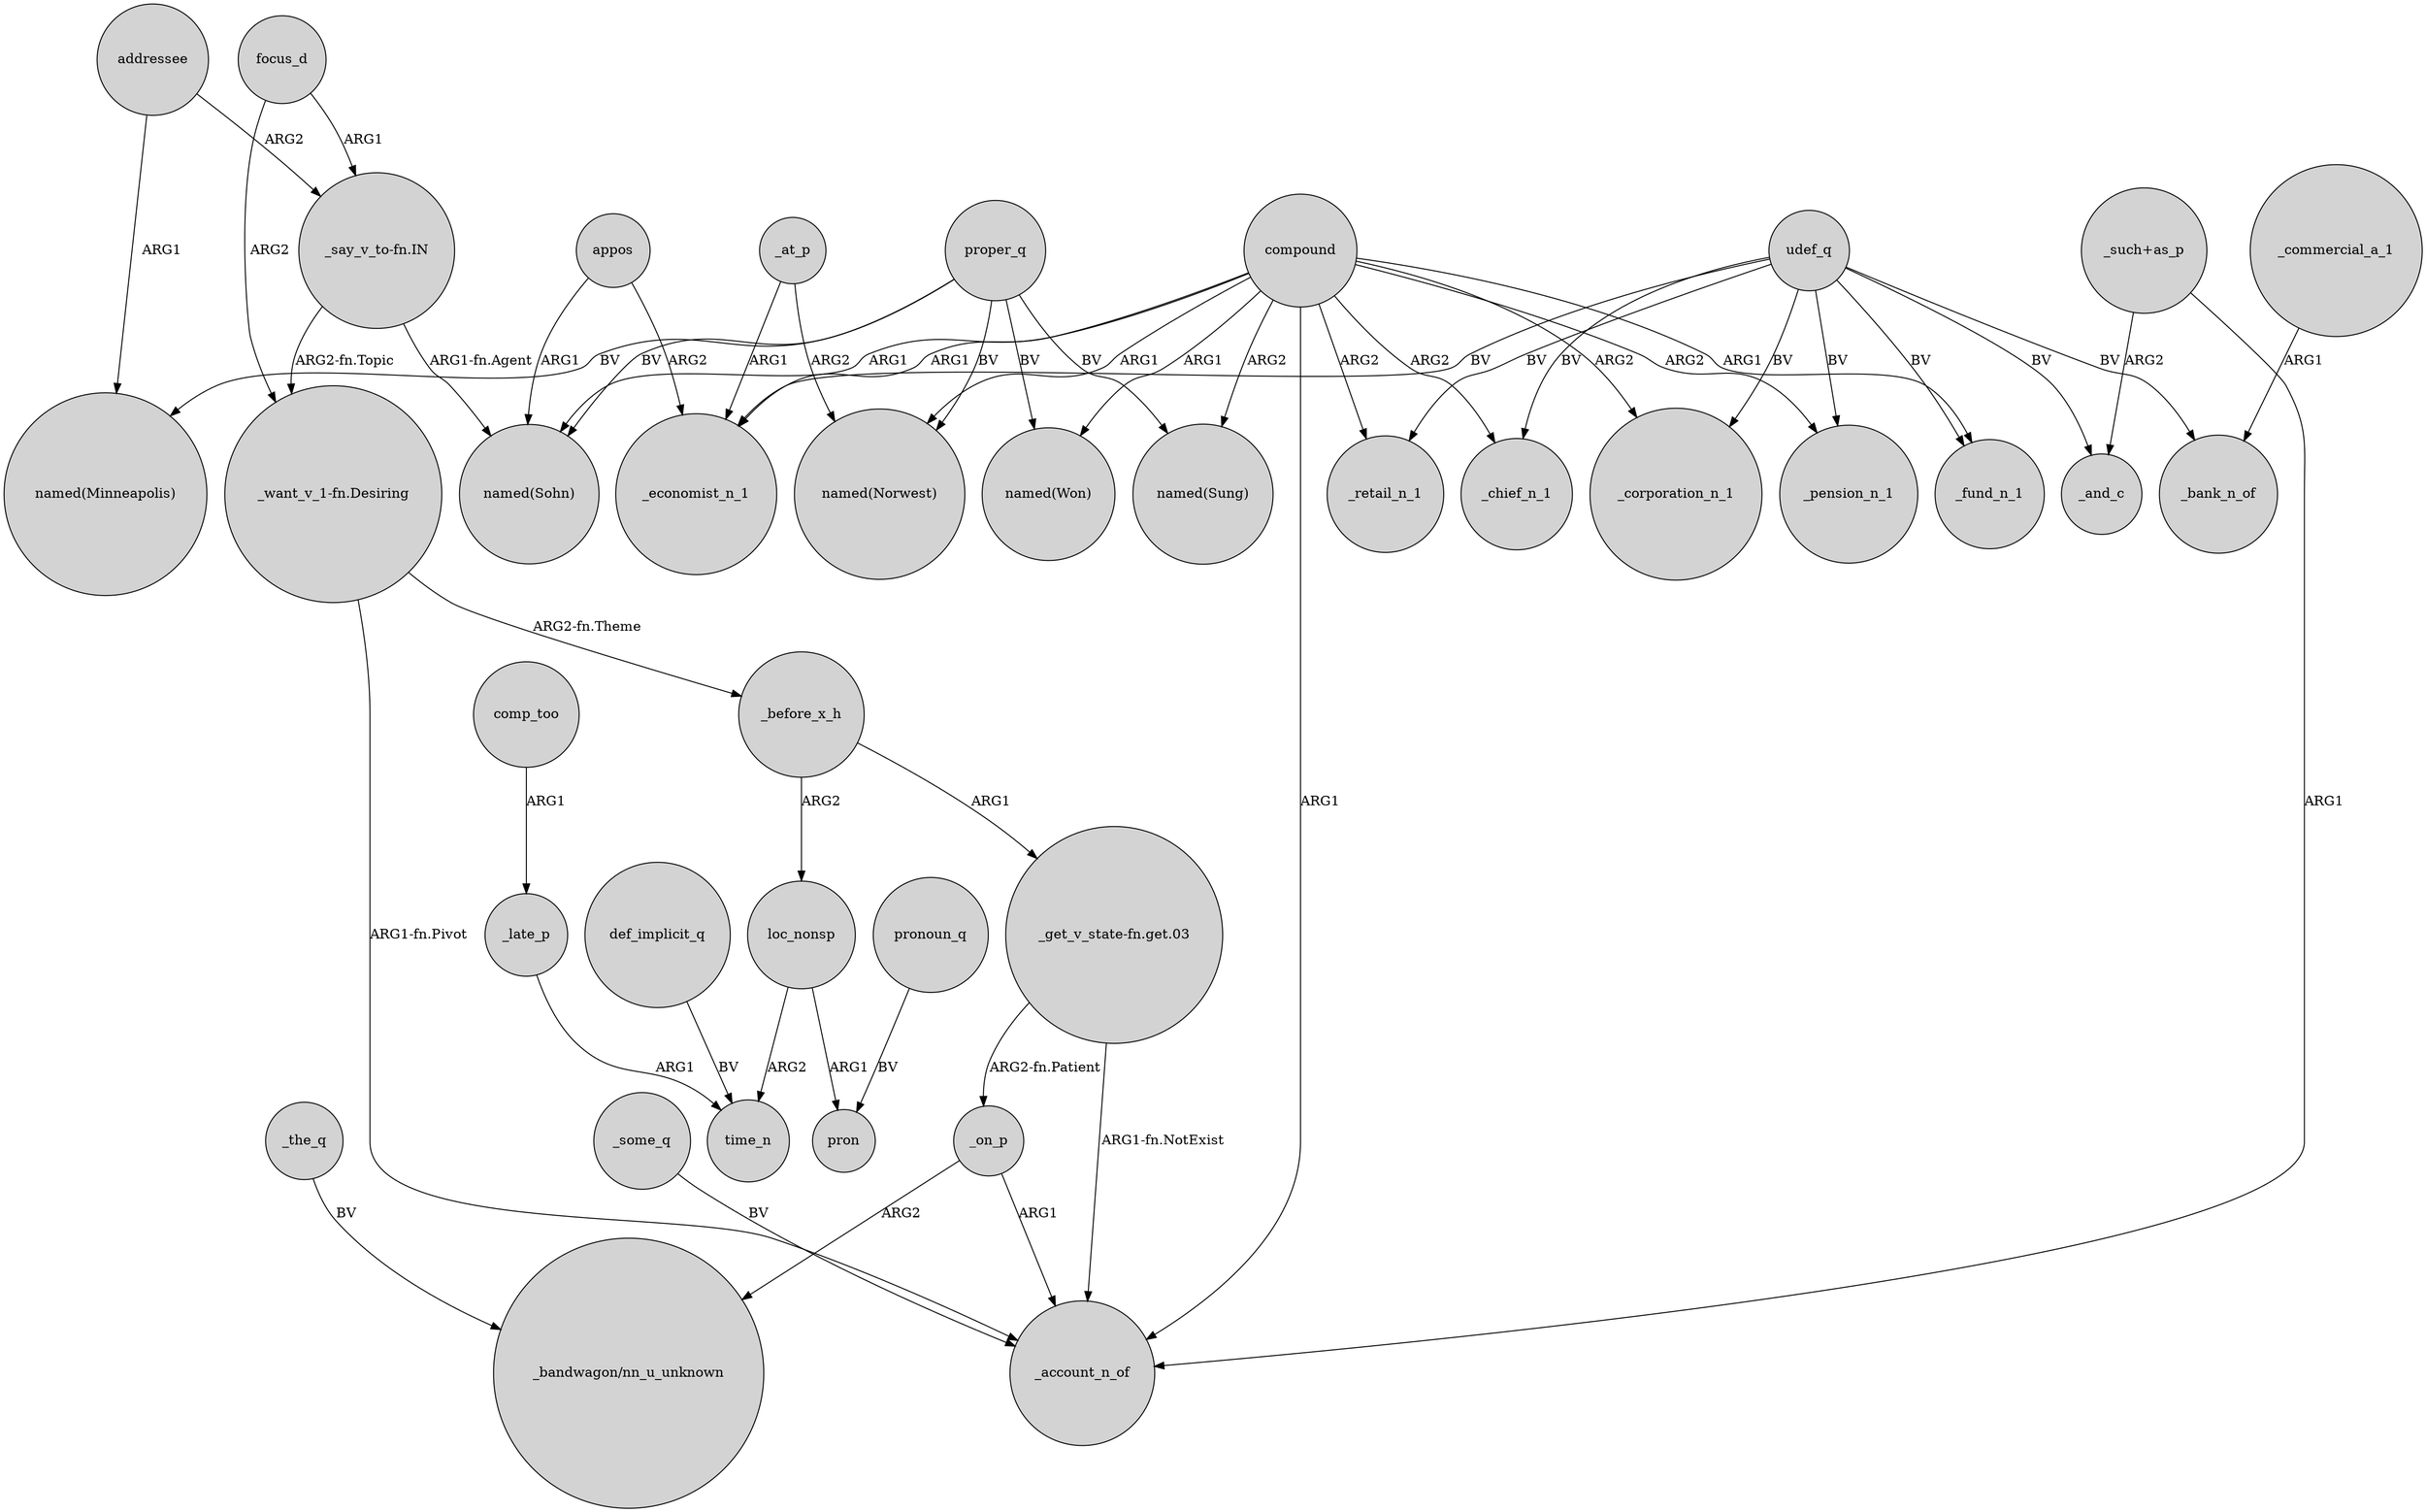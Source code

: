 digraph {
	node [shape=circle style=filled]
	_late_p -> time_n [label=ARG1]
	def_implicit_q -> time_n [label=BV]
	loc_nonsp -> pron [label=ARG1]
	_the_q -> "_bandwagon/nn_u_unknown" [label=BV]
	addressee -> "named(Minneapolis)" [label=ARG1]
	"_say_v_to-fn.IN" -> "named(Sohn)" [label="ARG1-fn.Agent"]
	_on_p -> "_bandwagon/nn_u_unknown" [label=ARG2]
	addressee -> "_say_v_to-fn.IN" [label=ARG2]
	appos -> _economist_n_1 [label=ARG2]
	compound -> _retail_n_1 [label=ARG2]
	"_get_v_state-fn.get.03" -> _on_p [label="ARG2-fn.Patient"]
	compound -> _corporation_n_1 [label=ARG2]
	compound -> "named(Sung)" [label=ARG2]
	proper_q -> "named(Norwest)" [label=BV]
	_some_q -> _account_n_of [label=BV]
	compound -> _pension_n_1 [label=ARG2]
	comp_too -> _late_p [label=ARG1]
	udef_q -> _economist_n_1 [label=BV]
	compound -> _account_n_of [label=ARG1]
	loc_nonsp -> time_n [label=ARG2]
	compound -> _chief_n_1 [label=ARG2]
	"_such+as_p" -> _account_n_of [label=ARG1]
	proper_q -> "named(Sung)" [label=BV]
	compound -> _economist_n_1 [label=ARG1]
	"_want_v_1-fn.Desiring" -> _account_n_of [label="ARG1-fn.Pivot"]
	pronoun_q -> pron [label=BV]
	udef_q -> _corporation_n_1 [label=BV]
	appos -> "named(Sohn)" [label=ARG1]
	"_such+as_p" -> _and_c [label=ARG2]
	"_get_v_state-fn.get.03" -> _account_n_of [label="ARG1-fn.NotExist"]
	focus_d -> "_want_v_1-fn.Desiring" [label=ARG2]
	_at_p -> "named(Norwest)" [label=ARG2]
	proper_q -> "named(Minneapolis)" [label=BV]
	udef_q -> _chief_n_1 [label=BV]
	udef_q -> _pension_n_1 [label=BV]
	_before_x_h -> loc_nonsp [label=ARG2]
	proper_q -> "named(Won)" [label=BV]
	_at_p -> _economist_n_1 [label=ARG1]
	udef_q -> _fund_n_1 [label=BV]
	proper_q -> "named(Sohn)" [label=BV]
	_on_p -> _account_n_of [label=ARG1]
	compound -> "named(Norwest)" [label=ARG1]
	udef_q -> _bank_n_of [label=BV]
	udef_q -> _retail_n_1 [label=BV]
	"_say_v_to-fn.IN" -> "_want_v_1-fn.Desiring" [label="ARG2-fn.Topic"]
	compound -> "named(Won)" [label=ARG1]
	compound -> "named(Sohn)" [label=ARG1]
	udef_q -> _and_c [label=BV]
	_commercial_a_1 -> _bank_n_of [label=ARG1]
	_before_x_h -> "_get_v_state-fn.get.03" [label=ARG1]
	"_want_v_1-fn.Desiring" -> _before_x_h [label="ARG2-fn.Theme"]
	compound -> _fund_n_1 [label=ARG1]
	focus_d -> "_say_v_to-fn.IN" [label=ARG1]
}
